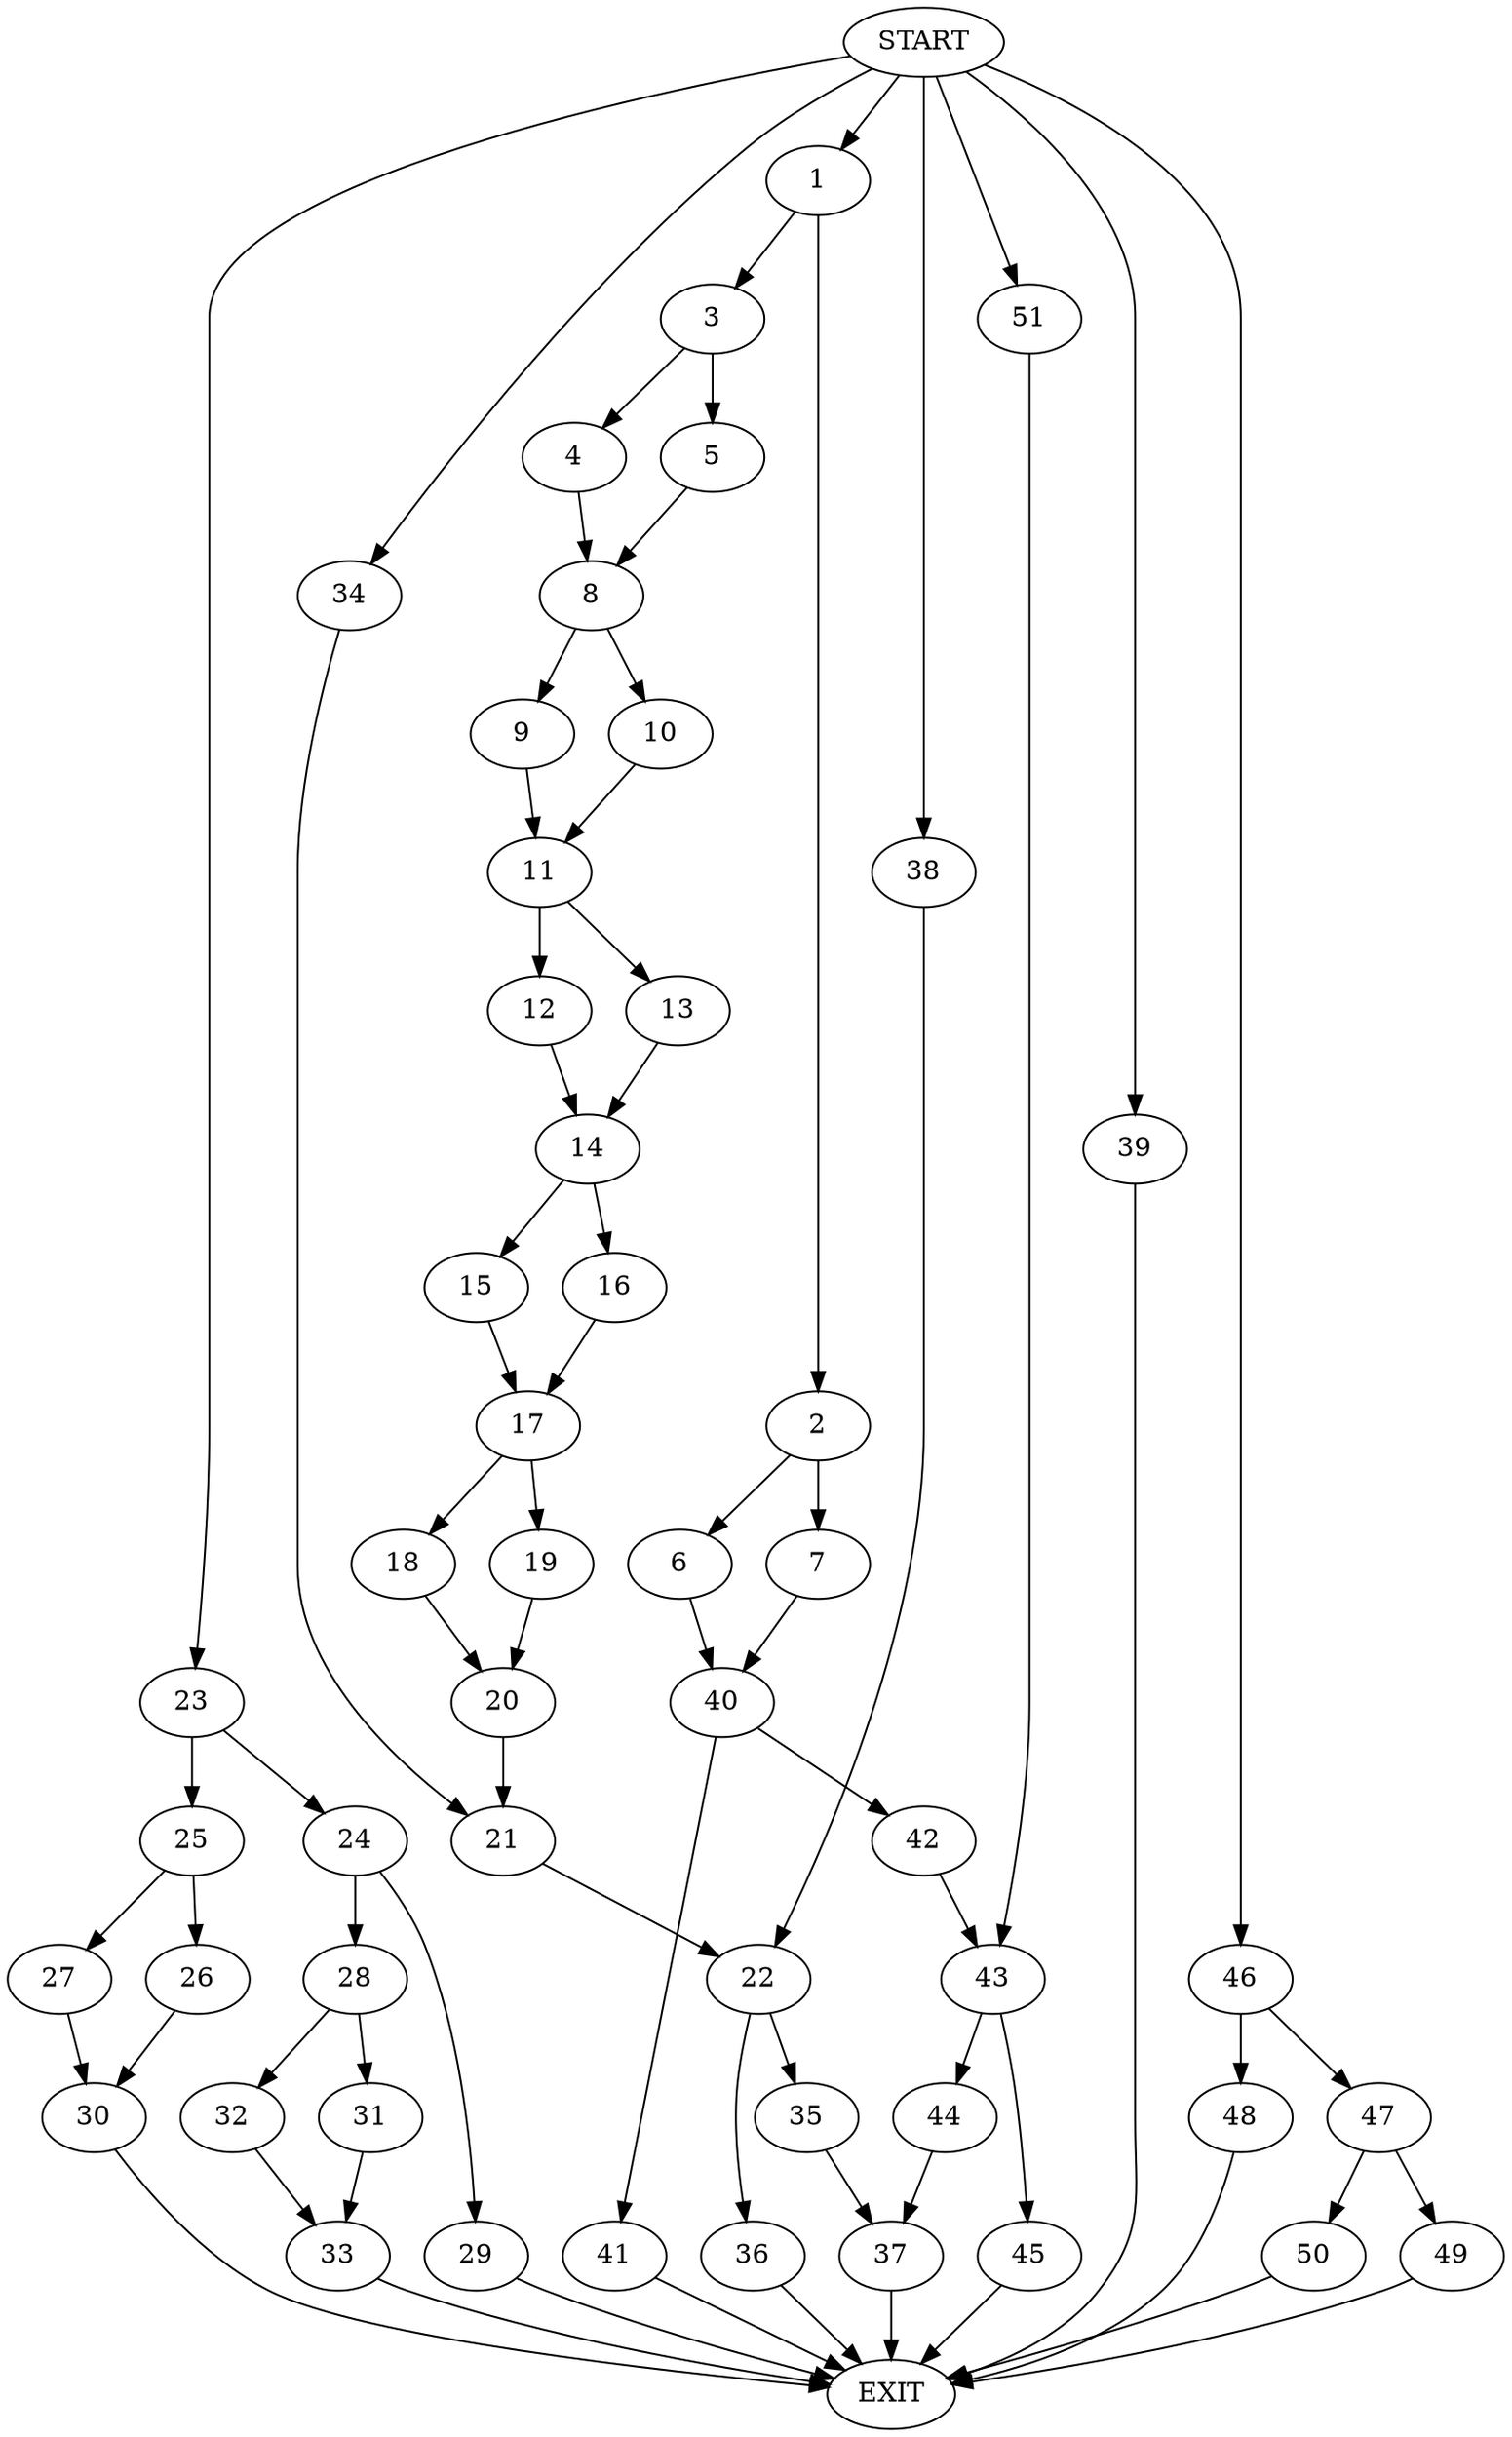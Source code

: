 digraph {
0 [label="START"]
52 [label="EXIT"]
0 -> 1
1 -> 2
1 -> 3
3 -> 4
3 -> 5
2 -> 6
2 -> 7
4 -> 8
5 -> 8
8 -> 9
8 -> 10
10 -> 11
9 -> 11
11 -> 12
11 -> 13
12 -> 14
13 -> 14
14 -> 15
14 -> 16
15 -> 17
16 -> 17
17 -> 18
17 -> 19
19 -> 20
18 -> 20
20 -> 21
21 -> 22
0 -> 23
23 -> 24
23 -> 25
25 -> 26
25 -> 27
24 -> 28
24 -> 29
26 -> 30
27 -> 30
30 -> 52
28 -> 31
28 -> 32
29 -> 52
32 -> 33
31 -> 33
33 -> 52
0 -> 34
34 -> 21
22 -> 35
22 -> 36
35 -> 37
37 -> 52
0 -> 38
38 -> 22
36 -> 52
0 -> 39
39 -> 52
6 -> 40
7 -> 40
40 -> 41
40 -> 42
41 -> 52
42 -> 43
43 -> 44
43 -> 45
0 -> 46
46 -> 47
46 -> 48
48 -> 52
47 -> 49
47 -> 50
49 -> 52
50 -> 52
44 -> 37
0 -> 51
51 -> 43
45 -> 52
}
